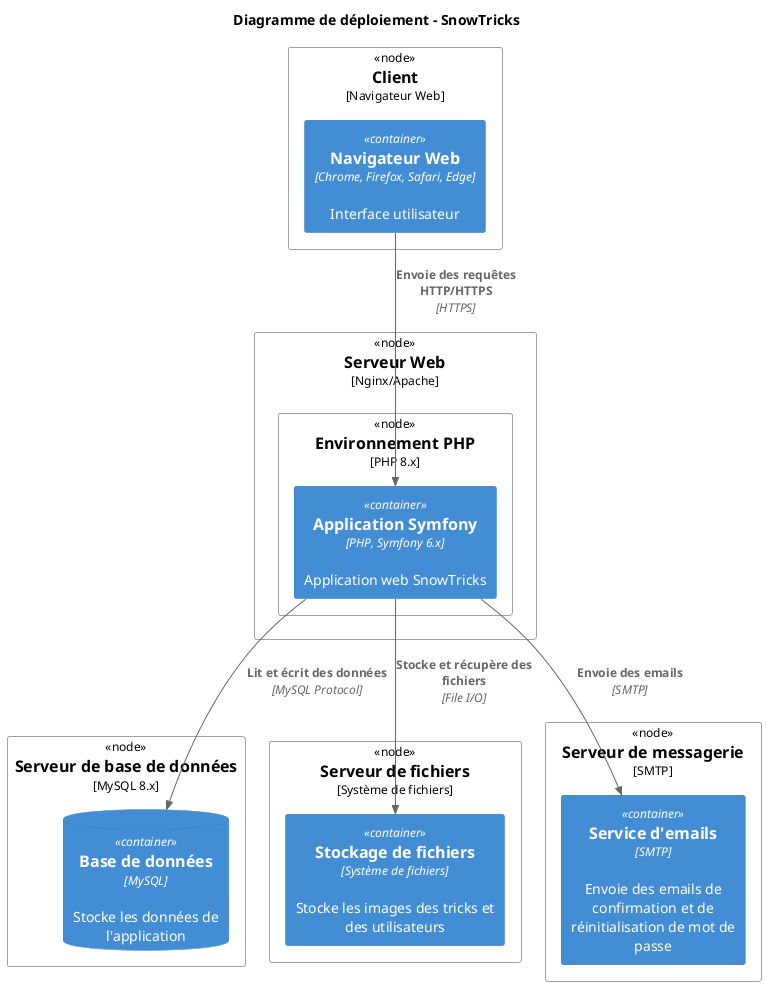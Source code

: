 @startuml
!include <C4/C4_Deployment>

title "Diagramme de déploiement - SnowTricks"

Deployment_Node(client, "Client", "Navigateur Web") {
    Container(browser, "Navigateur Web", "Chrome, Firefox, Safari, Edge", "Interface utilisateur")
}

Deployment_Node(webServer, "Serveur Web", "Nginx/Apache") {
    Deployment_Node(phpRuntime, "Environnement PHP", "PHP 8.x") {
        Container(app, "Application Symfony", "PHP, Symfony 6.x", "Application web SnowTricks")
    }
}

Deployment_Node(dbServer, "Serveur de base de données", "MySQL 8.x") {
    ContainerDb(db, "Base de données", "MySQL", "Stocke les données de l'application")
}

Deployment_Node(fileServer, "Serveur de fichiers", "Système de fichiers") {
    Container(fileStorage, "Stockage de fichiers", "Système de fichiers", "Stocke les images des tricks et des utilisateurs")
}

Deployment_Node(mailServer, "Serveur de messagerie", "SMTP") {
    Container(mailService, "Service d'emails", "SMTP", "Envoie des emails de confirmation et de réinitialisation de mot de passe")
}

Rel(browser, app, "Envoie des requêtes HTTP/HTTPS", "HTTPS")
Rel(app, db, "Lit et écrit des données", "MySQL Protocol")
Rel(app, fileStorage, "Stocke et récupère des fichiers", "File I/O")
Rel(app, mailService, "Envoie des emails", "SMTP")

@enduml